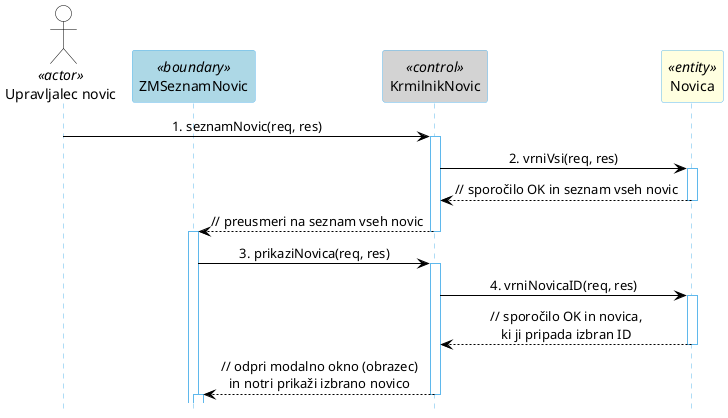@startuml
hide footbox

skinparam backgroundcolor transparent
skinparam defaultTextAlignment center
skinparam actorBorderColor black
skinparam actorBackgroundColor white
skinparam arrowColor black  
skinparam sequenceLifeLineBorderColor #5FB8EC
skinparam sequenceParticipantBorderColor #5FB8EC
skinparam sequenceParticipantBackgroundColor white


actor "Upravljalec novic" as Prijavljen <<actor>>
participant "ZMSeznamNovic" as SeznamNovic <<boundary>> #lightBlue 
participant "KrmilnikNovic" as Krmilnik <<control>> #lightGray
participant Novica <<entity>> #lightYellow
 
Prijavljen -> Krmilnik: 1. seznamNovic(req, res)
activate Krmilnik
Krmilnik -> Novica: 2. vrniVsi(req, res)
activate Novica
Krmilnik <-- Novica: // sporočilo OK in seznam vseh novic
deactivate Novica
SeznamNovic <-- Krmilnik: // preusmeri na seznam vseh novic
deactivate Krmilnik
activate SeznamNovic
SeznamNovic -> Krmilnik: 3. prikaziNovica(req, res)
activate Krmilnik
Krmilnik -> Novica: 4. vrniNovicaID(req, res)
activate Novica
Krmilnik <-- Novica: // sporočilo OK in novica,\nki ji pripada izbran ID
deactivate Novica
SeznamNovic <-- Krmilnik: // odpri modalno okno (obrazec)\nin notri prikaži izbrano novico
deactivate Krmilnik
activate SeznamNovic
@enduml